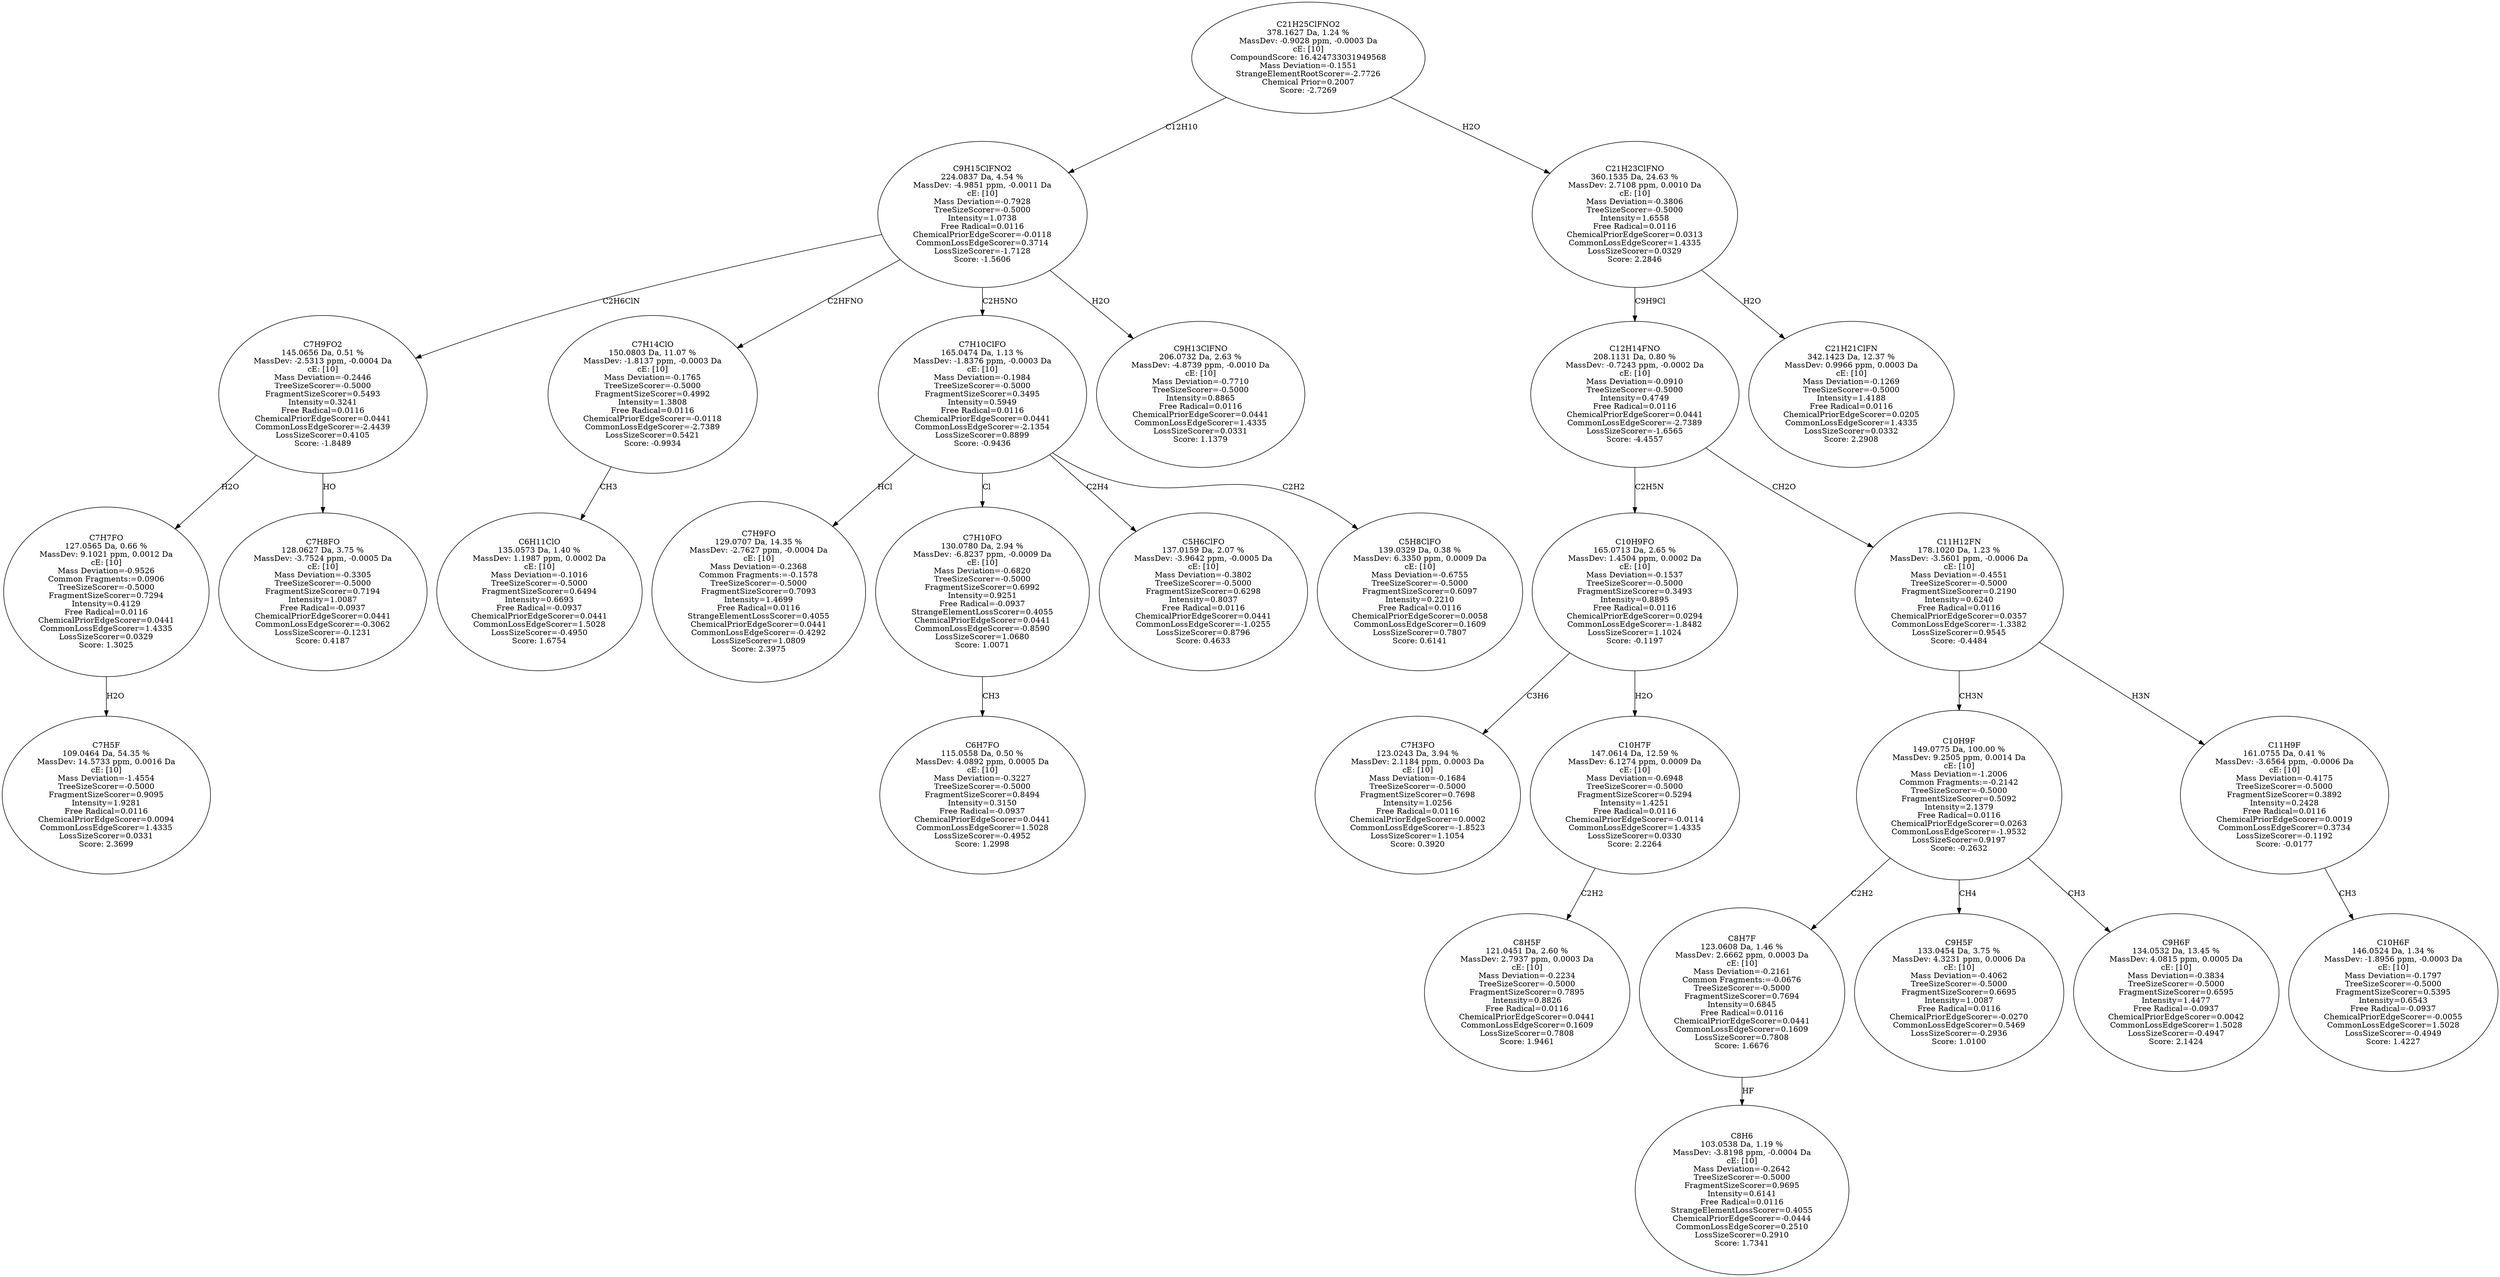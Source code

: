 strict digraph {
v1 [label="C7H5F\n109.0464 Da, 54.35 %\nMassDev: 14.5733 ppm, 0.0016 Da\ncE: [10]\nMass Deviation=-1.4554\nTreeSizeScorer=-0.5000\nFragmentSizeScorer=0.9095\nIntensity=1.9281\nFree Radical=0.0116\nChemicalPriorEdgeScorer=0.0094\nCommonLossEdgeScorer=1.4335\nLossSizeScorer=0.0331\nScore: 2.3699"];
v2 [label="C7H7FO\n127.0565 Da, 0.66 %\nMassDev: 9.1021 ppm, 0.0012 Da\ncE: [10]\nMass Deviation=-0.9526\nCommon Fragments:=0.0906\nTreeSizeScorer=-0.5000\nFragmentSizeScorer=0.7294\nIntensity=0.4129\nFree Radical=0.0116\nChemicalPriorEdgeScorer=0.0441\nCommonLossEdgeScorer=1.4335\nLossSizeScorer=0.0329\nScore: 1.3025"];
v3 [label="C7H8FO\n128.0627 Da, 3.75 %\nMassDev: -3.7524 ppm, -0.0005 Da\ncE: [10]\nMass Deviation=-0.3305\nTreeSizeScorer=-0.5000\nFragmentSizeScorer=0.7194\nIntensity=1.0087\nFree Radical=-0.0937\nChemicalPriorEdgeScorer=0.0441\nCommonLossEdgeScorer=-0.3062\nLossSizeScorer=-0.1231\nScore: 0.4187"];
v4 [label="C7H9FO2\n145.0656 Da, 0.51 %\nMassDev: -2.5313 ppm, -0.0004 Da\ncE: [10]\nMass Deviation=-0.2446\nTreeSizeScorer=-0.5000\nFragmentSizeScorer=0.5493\nIntensity=0.3241\nFree Radical=0.0116\nChemicalPriorEdgeScorer=0.0441\nCommonLossEdgeScorer=-2.4439\nLossSizeScorer=0.4105\nScore: -1.8489"];
v5 [label="C6H11ClO\n135.0573 Da, 1.40 %\nMassDev: 1.1987 ppm, 0.0002 Da\ncE: [10]\nMass Deviation=-0.1016\nTreeSizeScorer=-0.5000\nFragmentSizeScorer=0.6494\nIntensity=0.6693\nFree Radical=-0.0937\nChemicalPriorEdgeScorer=0.0441\nCommonLossEdgeScorer=1.5028\nLossSizeScorer=-0.4950\nScore: 1.6754"];
v6 [label="C7H14ClO\n150.0803 Da, 11.07 %\nMassDev: -1.8137 ppm, -0.0003 Da\ncE: [10]\nMass Deviation=-0.1765\nTreeSizeScorer=-0.5000\nFragmentSizeScorer=0.4992\nIntensity=1.3808\nFree Radical=0.0116\nChemicalPriorEdgeScorer=-0.0118\nCommonLossEdgeScorer=-2.7389\nLossSizeScorer=0.5421\nScore: -0.9934"];
v7 [label="C7H9FO\n129.0707 Da, 14.35 %\nMassDev: -2.7627 ppm, -0.0004 Da\ncE: [10]\nMass Deviation=-0.2368\nCommon Fragments:=-0.1578\nTreeSizeScorer=-0.5000\nFragmentSizeScorer=0.7093\nIntensity=1.4699\nFree Radical=0.0116\nStrangeElementLossScorer=0.4055\nChemicalPriorEdgeScorer=0.0441\nCommonLossEdgeScorer=-0.4292\nLossSizeScorer=1.0809\nScore: 2.3975"];
v8 [label="C6H7FO\n115.0558 Da, 0.50 %\nMassDev: 4.0892 ppm, 0.0005 Da\ncE: [10]\nMass Deviation=-0.3227\nTreeSizeScorer=-0.5000\nFragmentSizeScorer=0.8494\nIntensity=0.3150\nFree Radical=-0.0937\nChemicalPriorEdgeScorer=0.0441\nCommonLossEdgeScorer=1.5028\nLossSizeScorer=-0.4952\nScore: 1.2998"];
v9 [label="C7H10FO\n130.0780 Da, 2.94 %\nMassDev: -6.8237 ppm, -0.0009 Da\ncE: [10]\nMass Deviation=-0.6820\nTreeSizeScorer=-0.5000\nFragmentSizeScorer=0.6992\nIntensity=0.9251\nFree Radical=-0.0937\nStrangeElementLossScorer=0.4055\nChemicalPriorEdgeScorer=0.0441\nCommonLossEdgeScorer=-0.8590\nLossSizeScorer=1.0680\nScore: 1.0071"];
v10 [label="C5H6ClFO\n137.0159 Da, 2.07 %\nMassDev: -3.9642 ppm, -0.0005 Da\ncE: [10]\nMass Deviation=-0.3802\nTreeSizeScorer=-0.5000\nFragmentSizeScorer=0.6298\nIntensity=0.8037\nFree Radical=0.0116\nChemicalPriorEdgeScorer=0.0441\nCommonLossEdgeScorer=-1.0255\nLossSizeScorer=0.8796\nScore: 0.4633"];
v11 [label="C5H8ClFO\n139.0329 Da, 0.38 %\nMassDev: 6.3350 ppm, 0.0009 Da\ncE: [10]\nMass Deviation=-0.6755\nTreeSizeScorer=-0.5000\nFragmentSizeScorer=0.6097\nIntensity=0.2210\nFree Radical=0.0116\nChemicalPriorEdgeScorer=0.0058\nCommonLossEdgeScorer=0.1609\nLossSizeScorer=0.7807\nScore: 0.6141"];
v12 [label="C7H10ClFO\n165.0474 Da, 1.13 %\nMassDev: -1.8376 ppm, -0.0003 Da\ncE: [10]\nMass Deviation=-0.1984\nTreeSizeScorer=-0.5000\nFragmentSizeScorer=0.3495\nIntensity=0.5949\nFree Radical=0.0116\nChemicalPriorEdgeScorer=0.0441\nCommonLossEdgeScorer=-2.1354\nLossSizeScorer=0.8899\nScore: -0.9436"];
v13 [label="C9H13ClFNO\n206.0732 Da, 2.63 %\nMassDev: -4.8739 ppm, -0.0010 Da\ncE: [10]\nMass Deviation=-0.7710\nTreeSizeScorer=-0.5000\nIntensity=0.8865\nFree Radical=0.0116\nChemicalPriorEdgeScorer=0.0441\nCommonLossEdgeScorer=1.4335\nLossSizeScorer=0.0331\nScore: 1.1379"];
v14 [label="C9H15ClFNO2\n224.0837 Da, 4.54 %\nMassDev: -4.9851 ppm, -0.0011 Da\ncE: [10]\nMass Deviation=-0.7928\nTreeSizeScorer=-0.5000\nIntensity=1.0738\nFree Radical=0.0116\nChemicalPriorEdgeScorer=-0.0118\nCommonLossEdgeScorer=0.3714\nLossSizeScorer=-1.7128\nScore: -1.5606"];
v15 [label="C7H3FO\n123.0243 Da, 3.94 %\nMassDev: 2.1184 ppm, 0.0003 Da\ncE: [10]\nMass Deviation=-0.1684\nTreeSizeScorer=-0.5000\nFragmentSizeScorer=0.7698\nIntensity=1.0256\nFree Radical=0.0116\nChemicalPriorEdgeScorer=0.0002\nCommonLossEdgeScorer=-1.8523\nLossSizeScorer=1.1054\nScore: 0.3920"];
v16 [label="C8H5F\n121.0451 Da, 2.60 %\nMassDev: 2.7937 ppm, 0.0003 Da\ncE: [10]\nMass Deviation=-0.2234\nTreeSizeScorer=-0.5000\nFragmentSizeScorer=0.7895\nIntensity=0.8826\nFree Radical=0.0116\nChemicalPriorEdgeScorer=0.0441\nCommonLossEdgeScorer=0.1609\nLossSizeScorer=0.7808\nScore: 1.9461"];
v17 [label="C10H7F\n147.0614 Da, 12.59 %\nMassDev: 6.1274 ppm, 0.0009 Da\ncE: [10]\nMass Deviation=-0.6948\nTreeSizeScorer=-0.5000\nFragmentSizeScorer=0.5294\nIntensity=1.4251\nFree Radical=0.0116\nChemicalPriorEdgeScorer=-0.0114\nCommonLossEdgeScorer=1.4335\nLossSizeScorer=0.0330\nScore: 2.2264"];
v18 [label="C10H9FO\n165.0713 Da, 2.65 %\nMassDev: 1.4504 ppm, 0.0002 Da\ncE: [10]\nMass Deviation=-0.1537\nTreeSizeScorer=-0.5000\nFragmentSizeScorer=0.3493\nIntensity=0.8895\nFree Radical=0.0116\nChemicalPriorEdgeScorer=0.0294\nCommonLossEdgeScorer=-1.8482\nLossSizeScorer=1.1024\nScore: -0.1197"];
v19 [label="C8H6\n103.0538 Da, 1.19 %\nMassDev: -3.8198 ppm, -0.0004 Da\ncE: [10]\nMass Deviation=-0.2642\nTreeSizeScorer=-0.5000\nFragmentSizeScorer=0.9695\nIntensity=0.6141\nFree Radical=0.0116\nStrangeElementLossScorer=0.4055\nChemicalPriorEdgeScorer=-0.0444\nCommonLossEdgeScorer=0.2510\nLossSizeScorer=0.2910\nScore: 1.7341"];
v20 [label="C8H7F\n123.0608 Da, 1.46 %\nMassDev: 2.6662 ppm, 0.0003 Da\ncE: [10]\nMass Deviation=-0.2161\nCommon Fragments:=-0.0676\nTreeSizeScorer=-0.5000\nFragmentSizeScorer=0.7694\nIntensity=0.6845\nFree Radical=0.0116\nChemicalPriorEdgeScorer=0.0441\nCommonLossEdgeScorer=0.1609\nLossSizeScorer=0.7808\nScore: 1.6676"];
v21 [label="C9H5F\n133.0454 Da, 3.75 %\nMassDev: 4.3231 ppm, 0.0006 Da\ncE: [10]\nMass Deviation=-0.4062\nTreeSizeScorer=-0.5000\nFragmentSizeScorer=0.6695\nIntensity=1.0087\nFree Radical=0.0116\nChemicalPriorEdgeScorer=-0.0270\nCommonLossEdgeScorer=0.5469\nLossSizeScorer=-0.2936\nScore: 1.0100"];
v22 [label="C9H6F\n134.0532 Da, 13.45 %\nMassDev: 4.0815 ppm, 0.0005 Da\ncE: [10]\nMass Deviation=-0.3834\nTreeSizeScorer=-0.5000\nFragmentSizeScorer=0.6595\nIntensity=1.4477\nFree Radical=-0.0937\nChemicalPriorEdgeScorer=0.0042\nCommonLossEdgeScorer=1.5028\nLossSizeScorer=-0.4947\nScore: 2.1424"];
v23 [label="C10H9F\n149.0775 Da, 100.00 %\nMassDev: 9.2505 ppm, 0.0014 Da\ncE: [10]\nMass Deviation=-1.2006\nCommon Fragments:=-0.2142\nTreeSizeScorer=-0.5000\nFragmentSizeScorer=0.5092\nIntensity=2.1379\nFree Radical=0.0116\nChemicalPriorEdgeScorer=0.0263\nCommonLossEdgeScorer=-1.9532\nLossSizeScorer=0.9197\nScore: -0.2632"];
v24 [label="C10H6F\n146.0524 Da, 1.34 %\nMassDev: -1.8956 ppm, -0.0003 Da\ncE: [10]\nMass Deviation=-0.1797\nTreeSizeScorer=-0.5000\nFragmentSizeScorer=0.5395\nIntensity=0.6543\nFree Radical=-0.0937\nChemicalPriorEdgeScorer=-0.0055\nCommonLossEdgeScorer=1.5028\nLossSizeScorer=-0.4949\nScore: 1.4227"];
v25 [label="C11H9F\n161.0755 Da, 0.41 %\nMassDev: -3.6564 ppm, -0.0006 Da\ncE: [10]\nMass Deviation=-0.4175\nTreeSizeScorer=-0.5000\nFragmentSizeScorer=0.3892\nIntensity=0.2428\nFree Radical=0.0116\nChemicalPriorEdgeScorer=0.0019\nCommonLossEdgeScorer=0.3734\nLossSizeScorer=-0.1192\nScore: -0.0177"];
v26 [label="C11H12FN\n178.1020 Da, 1.23 %\nMassDev: -3.5601 ppm, -0.0006 Da\ncE: [10]\nMass Deviation=-0.4551\nTreeSizeScorer=-0.5000\nFragmentSizeScorer=0.2190\nIntensity=0.6240\nFree Radical=0.0116\nChemicalPriorEdgeScorer=0.0357\nCommonLossEdgeScorer=-1.3382\nLossSizeScorer=0.9545\nScore: -0.4484"];
v27 [label="C12H14FNO\n208.1131 Da, 0.80 %\nMassDev: -0.7243 ppm, -0.0002 Da\ncE: [10]\nMass Deviation=-0.0910\nTreeSizeScorer=-0.5000\nIntensity=0.4749\nFree Radical=0.0116\nChemicalPriorEdgeScorer=0.0441\nCommonLossEdgeScorer=-2.7389\nLossSizeScorer=-1.6565\nScore: -4.4557"];
v28 [label="C21H21ClFN\n342.1423 Da, 12.37 %\nMassDev: 0.9966 ppm, 0.0003 Da\ncE: [10]\nMass Deviation=-0.1269\nTreeSizeScorer=-0.5000\nIntensity=1.4188\nFree Radical=0.0116\nChemicalPriorEdgeScorer=0.0205\nCommonLossEdgeScorer=1.4335\nLossSizeScorer=0.0332\nScore: 2.2908"];
v29 [label="C21H23ClFNO\n360.1535 Da, 24.63 %\nMassDev: 2.7108 ppm, 0.0010 Da\ncE: [10]\nMass Deviation=-0.3806\nTreeSizeScorer=-0.5000\nIntensity=1.6558\nFree Radical=0.0116\nChemicalPriorEdgeScorer=0.0313\nCommonLossEdgeScorer=1.4335\nLossSizeScorer=0.0329\nScore: 2.2846"];
v30 [label="C21H25ClFNO2\n378.1627 Da, 1.24 %\nMassDev: -0.9028 ppm, -0.0003 Da\ncE: [10]\nCompoundScore: 16.424733031949568\nMass Deviation=-0.1551\nStrangeElementRootScorer=-2.7726\nChemical Prior=0.2007\nScore: -2.7269"];
v2 -> v1 [label="H2O"];
v4 -> v2 [label="H2O"];
v4 -> v3 [label="HO"];
v14 -> v4 [label="C2H6ClN"];
v6 -> v5 [label="CH3"];
v14 -> v6 [label="C2HFNO"];
v12 -> v7 [label="HCl"];
v9 -> v8 [label="CH3"];
v12 -> v9 [label="Cl"];
v12 -> v10 [label="C2H4"];
v12 -> v11 [label="C2H2"];
v14 -> v12 [label="C2H5NO"];
v14 -> v13 [label="H2O"];
v30 -> v14 [label="C12H10"];
v18 -> v15 [label="C3H6"];
v17 -> v16 [label="C2H2"];
v18 -> v17 [label="H2O"];
v27 -> v18 [label="C2H5N"];
v20 -> v19 [label="HF"];
v23 -> v20 [label="C2H2"];
v23 -> v21 [label="CH4"];
v23 -> v22 [label="CH3"];
v26 -> v23 [label="CH3N"];
v25 -> v24 [label="CH3"];
v26 -> v25 [label="H3N"];
v27 -> v26 [label="CH2O"];
v29 -> v27 [label="C9H9Cl"];
v29 -> v28 [label="H2O"];
v30 -> v29 [label="H2O"];
}
